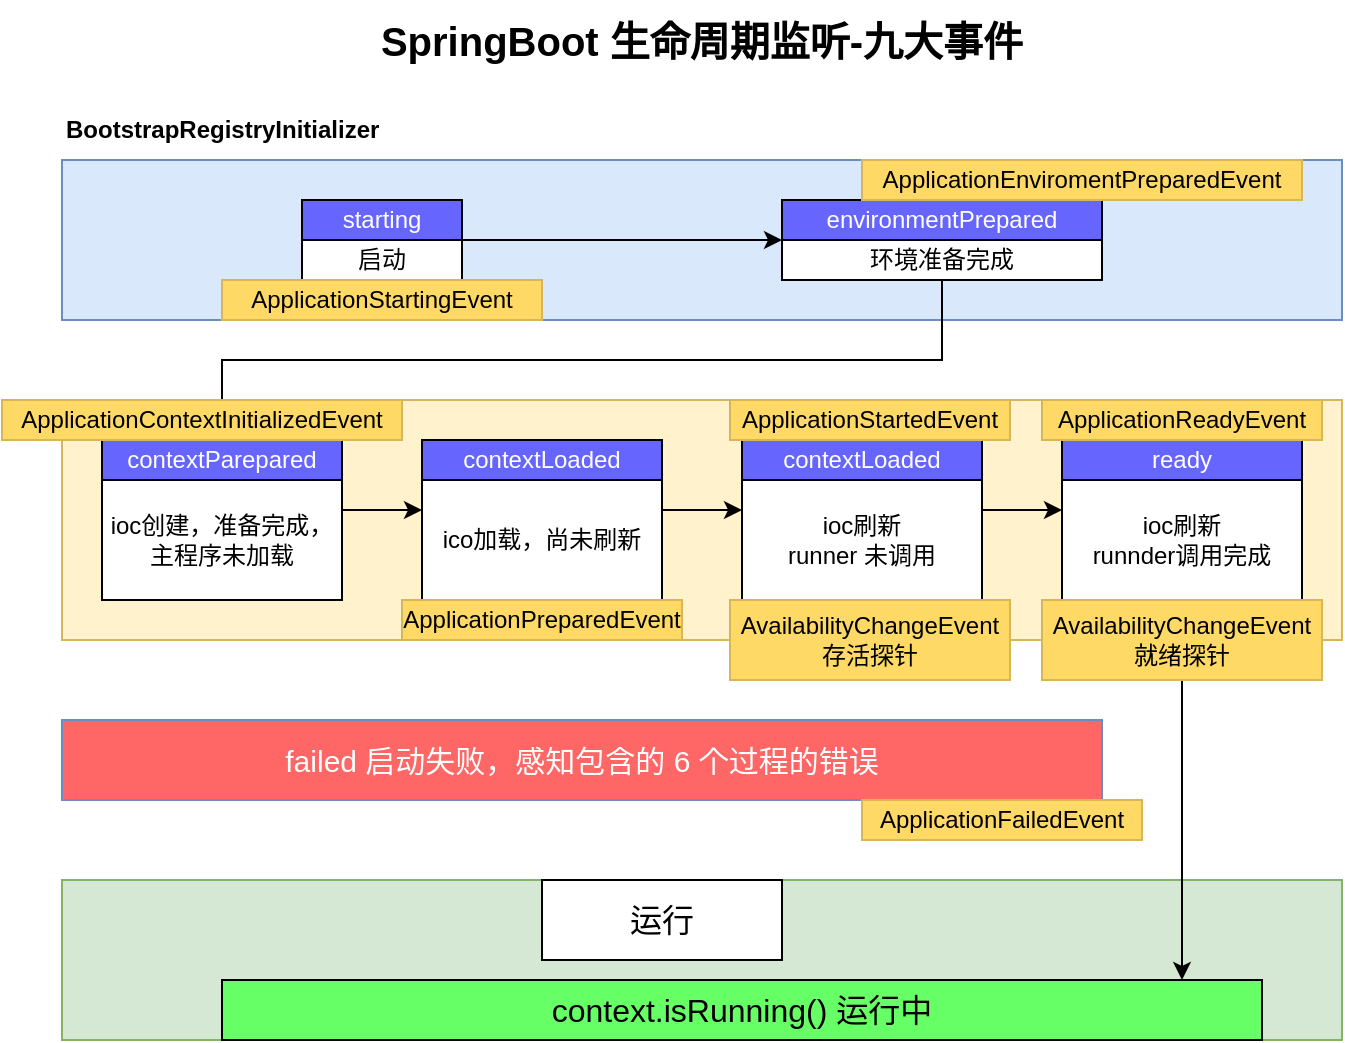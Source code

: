 <mxfile version="27.0.5">
  <diagram name="第 1 页" id="6LFTcnIBUGLzdqr5jMxb">
    <mxGraphModel dx="1173" dy="683" grid="1" gridSize="10" guides="1" tooltips="1" connect="1" arrows="1" fold="1" page="1" pageScale="1" pageWidth="827" pageHeight="1169" math="0" shadow="0">
      <root>
        <mxCell id="0" />
        <mxCell id="1" parent="0" />
        <mxCell id="ROnsR4GOjlWsxa634uoc-10" value="" style="rounded=0;whiteSpace=wrap;html=1;fillColor=#dae8fc;strokeColor=#6c8ebf;" parent="1" vertex="1">
          <mxGeometry x="80" y="200" width="640" height="80" as="geometry" />
        </mxCell>
        <mxCell id="ROnsR4GOjlWsxa634uoc-9" style="rounded=0;orthogonalLoop=1;jettySize=auto;html=1;exitX=1;exitY=1;exitDx=0;exitDy=0;entryX=0;entryY=0;entryDx=0;entryDy=0;" parent="1" source="ROnsR4GOjlWsxa634uoc-1" target="ROnsR4GOjlWsxa634uoc-7" edge="1">
          <mxGeometry relative="1" as="geometry" />
        </mxCell>
        <mxCell id="ROnsR4GOjlWsxa634uoc-1" value="starting" style="rounded=0;whiteSpace=wrap;html=1;fillColor=#6666FF;fontColor=#FFFFFF;" parent="1" vertex="1">
          <mxGeometry x="200" y="220" width="80" height="20" as="geometry" />
        </mxCell>
        <mxCell id="ROnsR4GOjlWsxa634uoc-2" value="&lt;b&gt;SpringBoot 生命周期监听-九大事件&lt;/b&gt;" style="text;html=1;align=center;verticalAlign=middle;whiteSpace=wrap;rounded=0;fontSize=20;" parent="1" vertex="1">
          <mxGeometry x="220" y="120" width="360" height="40" as="geometry" />
        </mxCell>
        <mxCell id="ROnsR4GOjlWsxa634uoc-5" value="启动" style="rounded=0;whiteSpace=wrap;html=1;" parent="1" vertex="1">
          <mxGeometry x="200" y="240" width="80" height="20" as="geometry" />
        </mxCell>
        <mxCell id="ROnsR4GOjlWsxa634uoc-6" value="environmentPrepared" style="rounded=0;whiteSpace=wrap;html=1;fillColor=#6666FF;fontColor=#FFFFFF;" parent="1" vertex="1">
          <mxGeometry x="440" y="220" width="160" height="20" as="geometry" />
        </mxCell>
        <mxCell id="ROnsR4GOjlWsxa634uoc-42" style="edgeStyle=orthogonalEdgeStyle;rounded=0;orthogonalLoop=1;jettySize=auto;html=1;exitX=0.5;exitY=1;exitDx=0;exitDy=0;entryX=0.5;entryY=0;entryDx=0;entryDy=0;" parent="1" source="ROnsR4GOjlWsxa634uoc-7" target="ROnsR4GOjlWsxa634uoc-12" edge="1">
          <mxGeometry relative="1" as="geometry" />
        </mxCell>
        <mxCell id="ROnsR4GOjlWsxa634uoc-7" value="环境准备完成" style="rounded=0;whiteSpace=wrap;html=1;" parent="1" vertex="1">
          <mxGeometry x="440" y="240" width="160" height="20" as="geometry" />
        </mxCell>
        <mxCell id="ROnsR4GOjlWsxa634uoc-11" value="" style="rounded=0;whiteSpace=wrap;html=1;fillColor=#fff2cc;strokeColor=#d6b656;" parent="1" vertex="1">
          <mxGeometry x="80" y="320" width="640" height="120" as="geometry" />
        </mxCell>
        <mxCell id="ROnsR4GOjlWsxa634uoc-12" value="contextParepared" style="rounded=0;whiteSpace=wrap;html=1;fillColor=#6666FF;fontColor=#FFFFFF;" parent="1" vertex="1">
          <mxGeometry x="100" y="340" width="120" height="20" as="geometry" />
        </mxCell>
        <mxCell id="ROnsR4GOjlWsxa634uoc-27" style="edgeStyle=orthogonalEdgeStyle;rounded=0;orthogonalLoop=1;jettySize=auto;html=1;exitX=1;exitY=0.25;exitDx=0;exitDy=0;entryX=0;entryY=0.25;entryDx=0;entryDy=0;" parent="1" source="ROnsR4GOjlWsxa634uoc-13" target="ROnsR4GOjlWsxa634uoc-15" edge="1">
          <mxGeometry relative="1" as="geometry" />
        </mxCell>
        <mxCell id="ROnsR4GOjlWsxa634uoc-13" value="ioc创建，准备完成，&lt;div&gt;主程序未加载&lt;/div&gt;" style="rounded=0;whiteSpace=wrap;html=1;" parent="1" vertex="1">
          <mxGeometry x="100" y="360" width="120" height="60" as="geometry" />
        </mxCell>
        <mxCell id="ROnsR4GOjlWsxa634uoc-18" value="" style="group" parent="1" vertex="1" connectable="0">
          <mxGeometry x="260" y="340" width="120" height="80" as="geometry" />
        </mxCell>
        <mxCell id="ROnsR4GOjlWsxa634uoc-14" value="contextLoaded" style="rounded=0;whiteSpace=wrap;html=1;fillColor=#6666FF;fontColor=#FFFFFF;" parent="ROnsR4GOjlWsxa634uoc-18" vertex="1">
          <mxGeometry width="120" height="20" as="geometry" />
        </mxCell>
        <mxCell id="ROnsR4GOjlWsxa634uoc-15" value="ico加载，尚未刷新" style="rounded=0;whiteSpace=wrap;html=1;" parent="ROnsR4GOjlWsxa634uoc-18" vertex="1">
          <mxGeometry y="20" width="120" height="60" as="geometry" />
        </mxCell>
        <mxCell id="ROnsR4GOjlWsxa634uoc-20" value="" style="group" parent="1" vertex="1" connectable="0">
          <mxGeometry x="580" y="340" width="120" height="80" as="geometry" />
        </mxCell>
        <mxCell id="ROnsR4GOjlWsxa634uoc-21" value="ready" style="rounded=0;whiteSpace=wrap;html=1;fillColor=#6666FF;fontColor=#FFFFFF;" parent="ROnsR4GOjlWsxa634uoc-20" vertex="1">
          <mxGeometry width="120" height="20" as="geometry" />
        </mxCell>
        <mxCell id="ROnsR4GOjlWsxa634uoc-22" value="ioc刷新&lt;div&gt;runnder调用完成&lt;/div&gt;" style="rounded=0;whiteSpace=wrap;html=1;" parent="ROnsR4GOjlWsxa634uoc-20" vertex="1">
          <mxGeometry y="20" width="120" height="60" as="geometry" />
        </mxCell>
        <mxCell id="ROnsR4GOjlWsxa634uoc-28" style="edgeStyle=orthogonalEdgeStyle;rounded=0;orthogonalLoop=1;jettySize=auto;html=1;exitX=1;exitY=0.25;exitDx=0;exitDy=0;entryX=0;entryY=0.25;entryDx=0;entryDy=0;" parent="1" source="ROnsR4GOjlWsxa634uoc-15" target="ROnsR4GOjlWsxa634uoc-17" edge="1">
          <mxGeometry relative="1" as="geometry" />
        </mxCell>
        <mxCell id="ROnsR4GOjlWsxa634uoc-35" value="" style="group" parent="1" vertex="1" connectable="0">
          <mxGeometry x="420" y="340" width="120" height="80" as="geometry" />
        </mxCell>
        <mxCell id="ROnsR4GOjlWsxa634uoc-16" value="contextLoaded" style="rounded=0;whiteSpace=wrap;html=1;fillColor=#6666FF;fontColor=#FFFFFF;" parent="ROnsR4GOjlWsxa634uoc-35" vertex="1">
          <mxGeometry width="120" height="20" as="geometry" />
        </mxCell>
        <mxCell id="ROnsR4GOjlWsxa634uoc-17" value="ioc刷新&lt;div&gt;runner 未调用&lt;/div&gt;" style="rounded=0;whiteSpace=wrap;html=1;" parent="ROnsR4GOjlWsxa634uoc-35" vertex="1">
          <mxGeometry y="20" width="120" height="60" as="geometry" />
        </mxCell>
        <mxCell id="ROnsR4GOjlWsxa634uoc-36" style="edgeStyle=orthogonalEdgeStyle;rounded=0;orthogonalLoop=1;jettySize=auto;html=1;exitX=1;exitY=0.25;exitDx=0;exitDy=0;entryX=0;entryY=0.25;entryDx=0;entryDy=0;" parent="1" source="ROnsR4GOjlWsxa634uoc-17" target="ROnsR4GOjlWsxa634uoc-22" edge="1">
          <mxGeometry relative="1" as="geometry" />
        </mxCell>
        <mxCell id="ROnsR4GOjlWsxa634uoc-37" value="&lt;font style=&quot;color: rgb(255, 255, 255); font-size: 15px;&quot;&gt;failed 启动失败，感知包含的 6 个过程的错误&lt;/font&gt;" style="rounded=0;whiteSpace=wrap;html=1;fillColor=#FF6666;strokeColor=#6c8ebf;" parent="1" vertex="1">
          <mxGeometry x="80" y="480" width="520" height="40" as="geometry" />
        </mxCell>
        <mxCell id="ROnsR4GOjlWsxa634uoc-38" value="" style="rounded=0;whiteSpace=wrap;html=1;fillColor=#d5e8d4;strokeColor=#82b366;" parent="1" vertex="1">
          <mxGeometry x="80" y="560" width="640" height="80" as="geometry" />
        </mxCell>
        <mxCell id="ROnsR4GOjlWsxa634uoc-39" value="&lt;font style=&quot;font-size: 16px;&quot;&gt;运行&lt;/font&gt;" style="rounded=0;whiteSpace=wrap;html=1;" parent="1" vertex="1">
          <mxGeometry x="320" y="560" width="120" height="40" as="geometry" />
        </mxCell>
        <mxCell id="ROnsR4GOjlWsxa634uoc-40" value="&lt;font style=&quot;font-size: 16px;&quot;&gt;context.isRunning() 运行中&lt;/font&gt;" style="rounded=0;whiteSpace=wrap;html=1;fillColor=#66FF66;" parent="1" vertex="1">
          <mxGeometry x="160" y="610" width="520" height="30" as="geometry" />
        </mxCell>
        <mxCell id="ROnsR4GOjlWsxa634uoc-46" style="edgeStyle=orthogonalEdgeStyle;rounded=0;orthogonalLoop=1;jettySize=auto;html=1;exitX=0.5;exitY=1;exitDx=0;exitDy=0;entryX=0.875;entryY=0.625;entryDx=0;entryDy=0;entryPerimeter=0;" parent="1" source="ROnsR4GOjlWsxa634uoc-22" target="ROnsR4GOjlWsxa634uoc-38" edge="1">
          <mxGeometry relative="1" as="geometry" />
        </mxCell>
        <mxCell id="6tTzTE1v745SB-lyXcdn-1" value="&lt;b&gt;BootstrapRegistryInitializer&lt;/b&gt;" style="text;html=1;align=left;verticalAlign=middle;whiteSpace=wrap;rounded=0;" vertex="1" parent="1">
          <mxGeometry x="80" y="170" width="200" height="30" as="geometry" />
        </mxCell>
        <mxCell id="6tTzTE1v745SB-lyXcdn-2" value="&lt;span&gt;ApplicationStartingEvent&lt;/span&gt;" style="text;html=1;align=center;verticalAlign=middle;whiteSpace=wrap;rounded=0;fontStyle=0;fillColor=#FFD966;strokeColor=#d6b656;" vertex="1" parent="1">
          <mxGeometry x="160" y="260" width="160" height="20" as="geometry" />
        </mxCell>
        <mxCell id="6tTzTE1v745SB-lyXcdn-3" value="&lt;span&gt;ApplicationEnviromentPreparedEvent&lt;/span&gt;" style="text;html=1;align=center;verticalAlign=middle;whiteSpace=wrap;rounded=0;fontStyle=0;fillColor=#FFD966;strokeColor=#d6b656;" vertex="1" parent="1">
          <mxGeometry x="480" y="200" width="220" height="20" as="geometry" />
        </mxCell>
        <mxCell id="6tTzTE1v745SB-lyXcdn-4" value="&lt;span&gt;ApplicationContextInitializedEvent&lt;/span&gt;" style="text;html=1;align=center;verticalAlign=middle;whiteSpace=wrap;rounded=0;fontStyle=0;fillColor=#FFD966;strokeColor=#d6b656;" vertex="1" parent="1">
          <mxGeometry x="50" y="320" width="200" height="20" as="geometry" />
        </mxCell>
        <mxCell id="6tTzTE1v745SB-lyXcdn-8" value="&lt;span&gt;AvailabilityChangeEvent&lt;/span&gt;&lt;div&gt;&lt;span&gt;就绪探针&lt;/span&gt;&lt;/div&gt;" style="text;html=1;align=center;verticalAlign=middle;whiteSpace=wrap;rounded=0;fontStyle=0;fillColor=#FFD966;strokeColor=#d6b656;" vertex="1" parent="1">
          <mxGeometry x="570" y="420" width="140" height="40" as="geometry" />
        </mxCell>
        <mxCell id="6tTzTE1v745SB-lyXcdn-5" value="&lt;span&gt;ApplicationPreparedEvent&lt;/span&gt;" style="text;html=1;align=center;verticalAlign=middle;whiteSpace=wrap;rounded=0;fontStyle=0;fillColor=#FFD966;strokeColor=#d6b656;" vertex="1" parent="1">
          <mxGeometry x="250" y="420" width="140" height="20" as="geometry" />
        </mxCell>
        <mxCell id="6tTzTE1v745SB-lyXcdn-6" value="&lt;span&gt;ApplicationStartedEvent&lt;/span&gt;" style="text;html=1;align=center;verticalAlign=middle;whiteSpace=wrap;rounded=0;fontStyle=0;fillColor=#FFD966;strokeColor=#d6b656;" vertex="1" parent="1">
          <mxGeometry x="414" y="320" width="140" height="20" as="geometry" />
        </mxCell>
        <mxCell id="6tTzTE1v745SB-lyXcdn-7" value="&lt;span&gt;AvailabilityChangeEvent&lt;/span&gt;&lt;div&gt;&lt;span&gt;存活探针&lt;/span&gt;&lt;/div&gt;" style="text;html=1;align=center;verticalAlign=middle;whiteSpace=wrap;rounded=0;fontStyle=0;fillColor=#FFD966;strokeColor=#d6b656;" vertex="1" parent="1">
          <mxGeometry x="414" y="420" width="140" height="40" as="geometry" />
        </mxCell>
        <mxCell id="6tTzTE1v745SB-lyXcdn-9" value="&lt;span&gt;ApplicationReadyEvent&lt;/span&gt;" style="text;html=1;align=center;verticalAlign=middle;whiteSpace=wrap;rounded=0;fontStyle=0;fillColor=#FFD966;strokeColor=#d6b656;" vertex="1" parent="1">
          <mxGeometry x="570" y="320" width="140" height="20" as="geometry" />
        </mxCell>
        <mxCell id="6tTzTE1v745SB-lyXcdn-10" value="&lt;span&gt;ApplicationFailedEvent&lt;/span&gt;" style="text;html=1;align=center;verticalAlign=middle;whiteSpace=wrap;rounded=0;fontStyle=0;fillColor=#FFD966;strokeColor=#d6b656;" vertex="1" parent="1">
          <mxGeometry x="480" y="520" width="140" height="20" as="geometry" />
        </mxCell>
      </root>
    </mxGraphModel>
  </diagram>
</mxfile>
